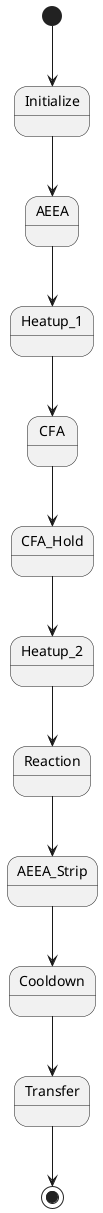 @startuml
[*] --> Initialize

Initialize --> AEEA

AEEA --> Heatup_1

Heatup_1 --> CFA

CFA --> CFA_Hold

CFA_Hold --> Heatup_2

Heatup_2 --> Reaction


Reaction --> AEEA_Strip


AEEA_Strip --> Cooldown


Cooldown --> Transfer


Transfer --> [*]

@enduml